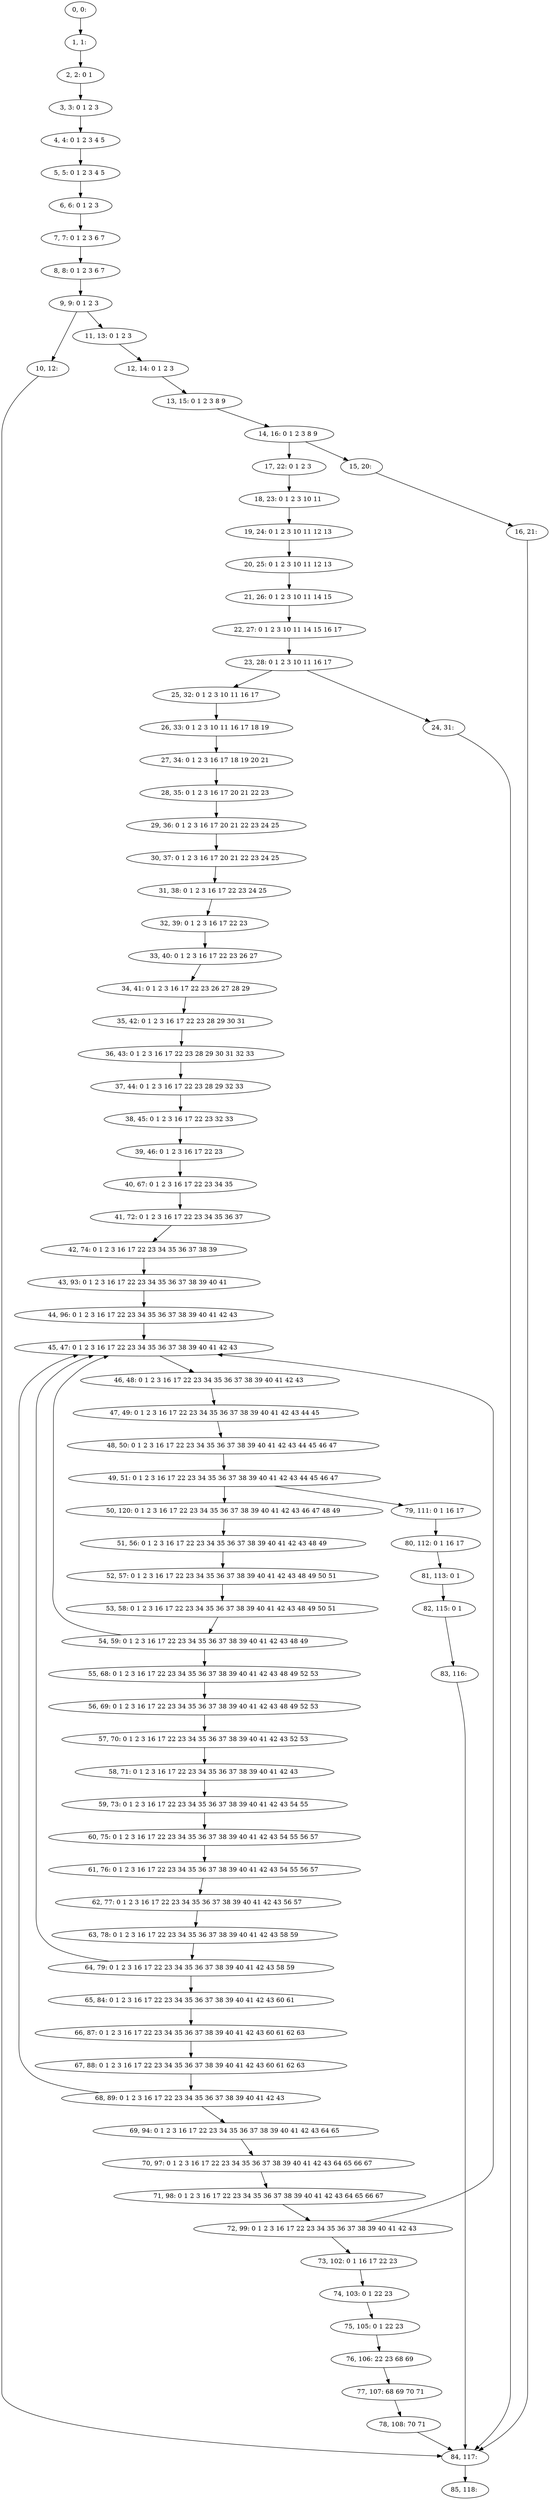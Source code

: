 digraph G {
0[label="0, 0: "];
1[label="1, 1: "];
2[label="2, 2: 0 1 "];
3[label="3, 3: 0 1 2 3 "];
4[label="4, 4: 0 1 2 3 4 5 "];
5[label="5, 5: 0 1 2 3 4 5 "];
6[label="6, 6: 0 1 2 3 "];
7[label="7, 7: 0 1 2 3 6 7 "];
8[label="8, 8: 0 1 2 3 6 7 "];
9[label="9, 9: 0 1 2 3 "];
10[label="10, 12: "];
11[label="11, 13: 0 1 2 3 "];
12[label="12, 14: 0 1 2 3 "];
13[label="13, 15: 0 1 2 3 8 9 "];
14[label="14, 16: 0 1 2 3 8 9 "];
15[label="15, 20: "];
16[label="16, 21: "];
17[label="17, 22: 0 1 2 3 "];
18[label="18, 23: 0 1 2 3 10 11 "];
19[label="19, 24: 0 1 2 3 10 11 12 13 "];
20[label="20, 25: 0 1 2 3 10 11 12 13 "];
21[label="21, 26: 0 1 2 3 10 11 14 15 "];
22[label="22, 27: 0 1 2 3 10 11 14 15 16 17 "];
23[label="23, 28: 0 1 2 3 10 11 16 17 "];
24[label="24, 31: "];
25[label="25, 32: 0 1 2 3 10 11 16 17 "];
26[label="26, 33: 0 1 2 3 10 11 16 17 18 19 "];
27[label="27, 34: 0 1 2 3 16 17 18 19 20 21 "];
28[label="28, 35: 0 1 2 3 16 17 20 21 22 23 "];
29[label="29, 36: 0 1 2 3 16 17 20 21 22 23 24 25 "];
30[label="30, 37: 0 1 2 3 16 17 20 21 22 23 24 25 "];
31[label="31, 38: 0 1 2 3 16 17 22 23 24 25 "];
32[label="32, 39: 0 1 2 3 16 17 22 23 "];
33[label="33, 40: 0 1 2 3 16 17 22 23 26 27 "];
34[label="34, 41: 0 1 2 3 16 17 22 23 26 27 28 29 "];
35[label="35, 42: 0 1 2 3 16 17 22 23 28 29 30 31 "];
36[label="36, 43: 0 1 2 3 16 17 22 23 28 29 30 31 32 33 "];
37[label="37, 44: 0 1 2 3 16 17 22 23 28 29 32 33 "];
38[label="38, 45: 0 1 2 3 16 17 22 23 32 33 "];
39[label="39, 46: 0 1 2 3 16 17 22 23 "];
40[label="40, 67: 0 1 2 3 16 17 22 23 34 35 "];
41[label="41, 72: 0 1 2 3 16 17 22 23 34 35 36 37 "];
42[label="42, 74: 0 1 2 3 16 17 22 23 34 35 36 37 38 39 "];
43[label="43, 93: 0 1 2 3 16 17 22 23 34 35 36 37 38 39 40 41 "];
44[label="44, 96: 0 1 2 3 16 17 22 23 34 35 36 37 38 39 40 41 42 43 "];
45[label="45, 47: 0 1 2 3 16 17 22 23 34 35 36 37 38 39 40 41 42 43 "];
46[label="46, 48: 0 1 2 3 16 17 22 23 34 35 36 37 38 39 40 41 42 43 "];
47[label="47, 49: 0 1 2 3 16 17 22 23 34 35 36 37 38 39 40 41 42 43 44 45 "];
48[label="48, 50: 0 1 2 3 16 17 22 23 34 35 36 37 38 39 40 41 42 43 44 45 46 47 "];
49[label="49, 51: 0 1 2 3 16 17 22 23 34 35 36 37 38 39 40 41 42 43 44 45 46 47 "];
50[label="50, 120: 0 1 2 3 16 17 22 23 34 35 36 37 38 39 40 41 42 43 46 47 48 49 "];
51[label="51, 56: 0 1 2 3 16 17 22 23 34 35 36 37 38 39 40 41 42 43 48 49 "];
52[label="52, 57: 0 1 2 3 16 17 22 23 34 35 36 37 38 39 40 41 42 43 48 49 50 51 "];
53[label="53, 58: 0 1 2 3 16 17 22 23 34 35 36 37 38 39 40 41 42 43 48 49 50 51 "];
54[label="54, 59: 0 1 2 3 16 17 22 23 34 35 36 37 38 39 40 41 42 43 48 49 "];
55[label="55, 68: 0 1 2 3 16 17 22 23 34 35 36 37 38 39 40 41 42 43 48 49 52 53 "];
56[label="56, 69: 0 1 2 3 16 17 22 23 34 35 36 37 38 39 40 41 42 43 48 49 52 53 "];
57[label="57, 70: 0 1 2 3 16 17 22 23 34 35 36 37 38 39 40 41 42 43 52 53 "];
58[label="58, 71: 0 1 2 3 16 17 22 23 34 35 36 37 38 39 40 41 42 43 "];
59[label="59, 73: 0 1 2 3 16 17 22 23 34 35 36 37 38 39 40 41 42 43 54 55 "];
60[label="60, 75: 0 1 2 3 16 17 22 23 34 35 36 37 38 39 40 41 42 43 54 55 56 57 "];
61[label="61, 76: 0 1 2 3 16 17 22 23 34 35 36 37 38 39 40 41 42 43 54 55 56 57 "];
62[label="62, 77: 0 1 2 3 16 17 22 23 34 35 36 37 38 39 40 41 42 43 56 57 "];
63[label="63, 78: 0 1 2 3 16 17 22 23 34 35 36 37 38 39 40 41 42 43 58 59 "];
64[label="64, 79: 0 1 2 3 16 17 22 23 34 35 36 37 38 39 40 41 42 43 58 59 "];
65[label="65, 84: 0 1 2 3 16 17 22 23 34 35 36 37 38 39 40 41 42 43 60 61 "];
66[label="66, 87: 0 1 2 3 16 17 22 23 34 35 36 37 38 39 40 41 42 43 60 61 62 63 "];
67[label="67, 88: 0 1 2 3 16 17 22 23 34 35 36 37 38 39 40 41 42 43 60 61 62 63 "];
68[label="68, 89: 0 1 2 3 16 17 22 23 34 35 36 37 38 39 40 41 42 43 "];
69[label="69, 94: 0 1 2 3 16 17 22 23 34 35 36 37 38 39 40 41 42 43 64 65 "];
70[label="70, 97: 0 1 2 3 16 17 22 23 34 35 36 37 38 39 40 41 42 43 64 65 66 67 "];
71[label="71, 98: 0 1 2 3 16 17 22 23 34 35 36 37 38 39 40 41 42 43 64 65 66 67 "];
72[label="72, 99: 0 1 2 3 16 17 22 23 34 35 36 37 38 39 40 41 42 43 "];
73[label="73, 102: 0 1 16 17 22 23 "];
74[label="74, 103: 0 1 22 23 "];
75[label="75, 105: 0 1 22 23 "];
76[label="76, 106: 22 23 68 69 "];
77[label="77, 107: 68 69 70 71 "];
78[label="78, 108: 70 71 "];
79[label="79, 111: 0 1 16 17 "];
80[label="80, 112: 0 1 16 17 "];
81[label="81, 113: 0 1 "];
82[label="82, 115: 0 1 "];
83[label="83, 116: "];
84[label="84, 117: "];
85[label="85, 118: "];
0->1 ;
1->2 ;
2->3 ;
3->4 ;
4->5 ;
5->6 ;
6->7 ;
7->8 ;
8->9 ;
9->10 ;
9->11 ;
10->84 ;
11->12 ;
12->13 ;
13->14 ;
14->15 ;
14->17 ;
15->16 ;
16->84 ;
17->18 ;
18->19 ;
19->20 ;
20->21 ;
21->22 ;
22->23 ;
23->24 ;
23->25 ;
24->84 ;
25->26 ;
26->27 ;
27->28 ;
28->29 ;
29->30 ;
30->31 ;
31->32 ;
32->33 ;
33->34 ;
34->35 ;
35->36 ;
36->37 ;
37->38 ;
38->39 ;
39->40 ;
40->41 ;
41->42 ;
42->43 ;
43->44 ;
44->45 ;
45->46 ;
46->47 ;
47->48 ;
48->49 ;
49->50 ;
49->79 ;
50->51 ;
51->52 ;
52->53 ;
53->54 ;
54->55 ;
54->45 ;
55->56 ;
56->57 ;
57->58 ;
58->59 ;
59->60 ;
60->61 ;
61->62 ;
62->63 ;
63->64 ;
64->65 ;
64->45 ;
65->66 ;
66->67 ;
67->68 ;
68->69 ;
68->45 ;
69->70 ;
70->71 ;
71->72 ;
72->73 ;
72->45 ;
73->74 ;
74->75 ;
75->76 ;
76->77 ;
77->78 ;
78->84 ;
79->80 ;
80->81 ;
81->82 ;
82->83 ;
83->84 ;
84->85 ;
}
